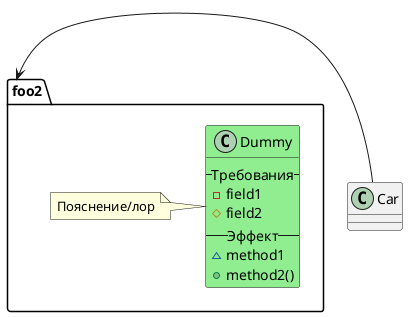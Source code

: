 /'
https://plantuml.com/en/class-diagram
http://www.plantuml.com/plantuml/uml/
'/
@startuml
page 2x2

class Car

package foo2 {
class Dummy #LightGreen {
--Требования--
 -field1
 #field2
--Эффект--
 ~method1
 +method2()
}
note left: Пояснение/лор
}

Car -> foo2
@enduml